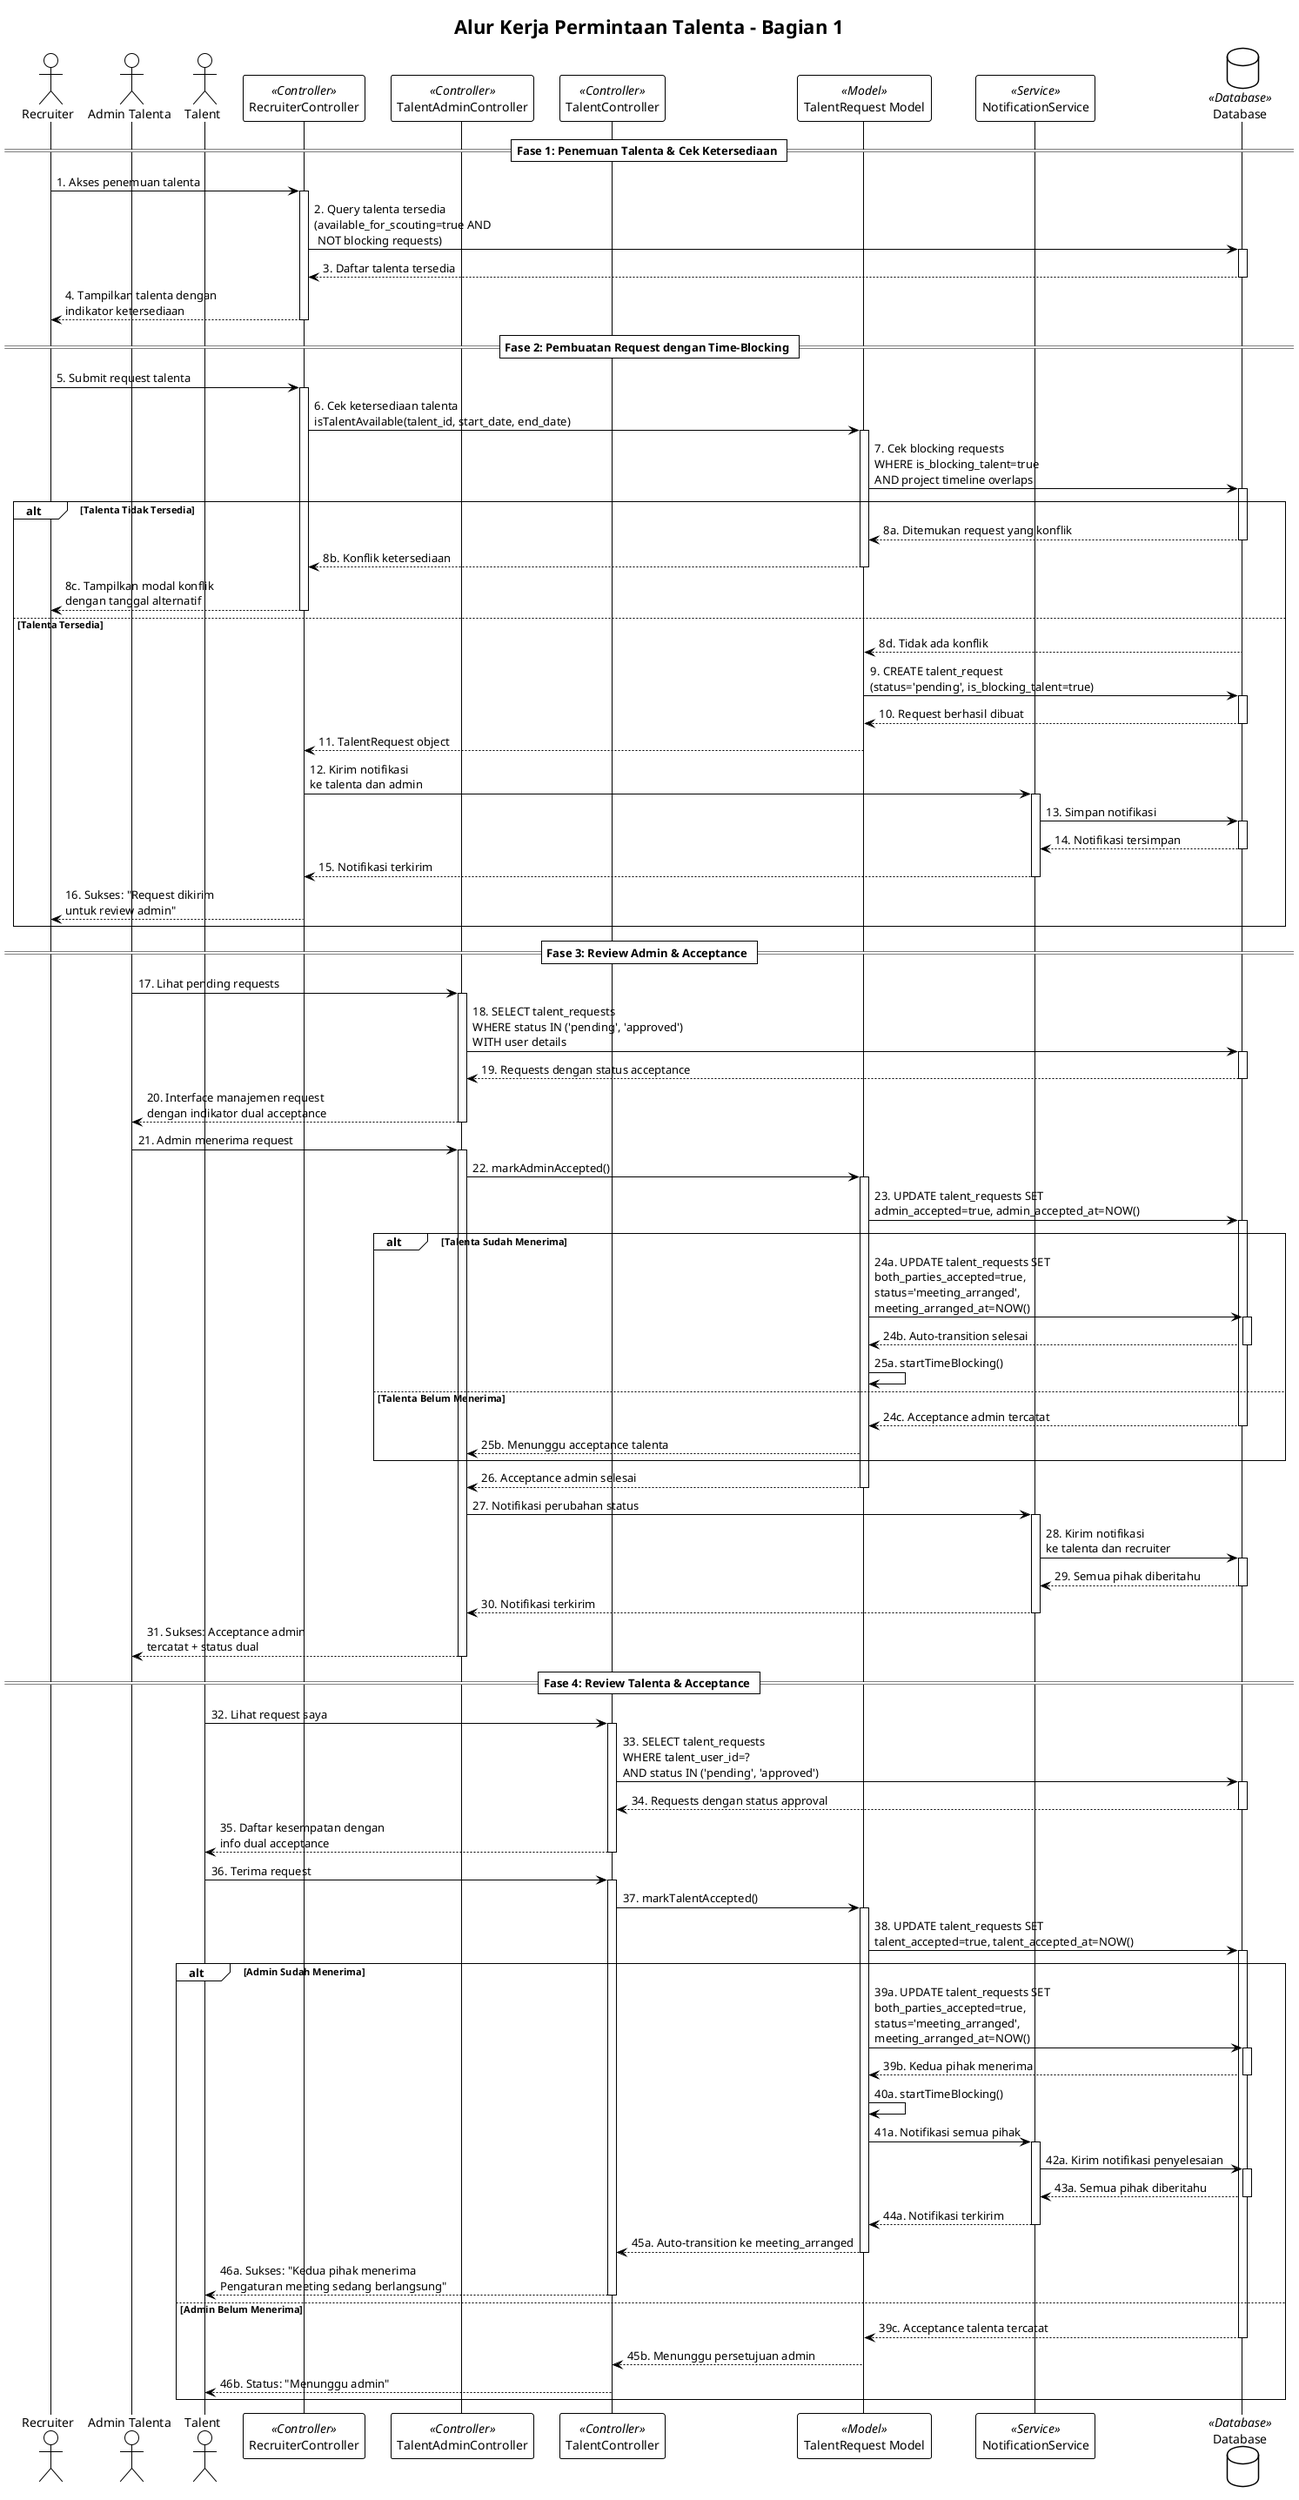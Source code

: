 @startuml Talent_Request_Workflow_Part1
!theme plain
skinparam monochrome true
skinparam shadowing false

title Alur Kerja Permintaan Talenta - Bagian 1

actor Recruiter
actor "Admin Talenta" as Admin
actor Talent
participant "RecruiterController" as RC << Controller >>
participant "TalentAdminController" as AC << Controller >>
participant "TalentController" as TC << Controller >>
participant "TalentRequest Model" as TR << Model >>
participant "NotificationService" as NS << Service >>
database "Database" as DB << Database >>

== Fase 1: Penemuan Talenta & Cek Ketersediaan ==
Recruiter -> RC: 1. Akses penemuan talenta
activate RC
RC -> DB: 2. Query talenta tersedia\n(available_for_scouting=true AND\n NOT blocking requests)
activate DB
DB --> RC: 3. Daftar talenta tersedia
deactivate DB
RC --> Recruiter: 4. Tampilkan talenta dengan\nindikator ketersediaan
deactivate RC

== Fase 2: Pembuatan Request dengan Time-Blocking ==
Recruiter -> RC: 5. Submit request talenta
activate RC

RC -> TR: 6. Cek ketersediaan talenta\nisTalentAvailable(talent_id, start_date, end_date)
activate TR
TR -> DB: 7. Cek blocking requests\nWHERE is_blocking_talent=true\nAND project timeline overlaps
activate DB
alt Talenta Tidak Tersedia
    DB --> TR: 8a. Ditemukan request yang konflik
    deactivate DB
    TR --> RC: 8b. Konflik ketersediaan
    deactivate TR
    RC --> Recruiter: 8c. Tampilkan modal konflik\ndengan tanggal alternatif
    deactivate RC
else Talenta Tersedia
    DB --> TR: 8d. Tidak ada konflik
    deactivate DB
    TR -> DB: 9. CREATE talent_request\n(status='pending', is_blocking_talent=true)
    activate DB
    DB --> TR: 10. Request berhasil dibuat
    deactivate DB
    TR --> RC: 11. TalentRequest object
    deactivate TR

    RC -> NS: 12. Kirim notifikasi\nke talenta dan admin
    activate NS
    NS -> DB: 13. Simpan notifikasi
    activate DB
    DB --> NS: 14. Notifikasi tersimpan
    deactivate DB
    NS --> RC: 15. Notifikasi terkirim
    deactivate NS

    RC --> Recruiter: 16. Sukses: "Request dikirim\nuntuk review admin"
    deactivate RC
end

== Fase 3: Review Admin & Acceptance ==
Admin -> AC: 17. Lihat pending requests
activate AC
AC -> DB: 18. SELECT talent_requests\nWHERE status IN ('pending', 'approved')\nWITH user details
activate DB
DB --> AC: 19. Requests dengan status acceptance
deactivate DB
AC --> Admin: 20. Interface manajemen request\ndengan indikator dual acceptance
deactivate AC

Admin -> AC: 21. Admin menerima request
activate AC
AC -> TR: 22. markAdminAccepted()
activate TR
TR -> DB: 23. UPDATE talent_requests SET\nadmin_accepted=true, admin_accepted_at=NOW()
activate DB

alt Talenta Sudah Menerima
    TR -> DB: 24a. UPDATE talent_requests SET\nboth_parties_accepted=true,\nstatus='meeting_arranged',\nmeeting_arranged_at=NOW()
    activate DB
    DB --> TR: 24b. Auto-transition selesai
    deactivate DB
    TR -> TR: 25a. startTimeBlocking()
else Talenta Belum Menerima
    DB --> TR: 24c. Acceptance admin tercatat
    deactivate DB
    TR --> AC: 25b. Menunggu acceptance talenta
end

TR --> AC: 26. Acceptance admin selesai
deactivate TR

AC -> NS: 27. Notifikasi perubahan status
activate NS
NS -> DB: 28. Kirim notifikasi\nke talenta dan recruiter
activate DB
DB --> NS: 29. Semua pihak diberitahu
deactivate DB
NS --> AC: 30. Notifikasi terkirim
deactivate NS

AC --> Admin: 31. Sukses: Acceptance admin\ntercatat + status dual
deactivate AC

== Fase 4: Review Talenta & Acceptance ==
Talent -> TC: 32. Lihat request saya
activate TC
TC -> DB: 33. SELECT talent_requests\nWHERE talent_user_id=?\nAND status IN ('pending', 'approved')
activate DB
DB --> TC: 34. Requests dengan status approval
deactivate DB
TC --> Talent: 35. Daftar kesempatan dengan\ninfo dual acceptance
deactivate TC

Talent -> TC: 36. Terima request
activate TC
TC -> TR: 37. markTalentAccepted()
activate TR
TR -> DB: 38. UPDATE talent_requests SET\ntalent_accepted=true, talent_accepted_at=NOW()
activate DB

alt Admin Sudah Menerima
    TR -> DB: 39a. UPDATE talent_requests SET\nboth_parties_accepted=true,\nstatus='meeting_arranged',\nmeeting_arranged_at=NOW()
    activate DB
    DB --> TR: 39b. Kedua pihak menerima
    deactivate DB

    TR -> TR: 40a. startTimeBlocking()

    TR -> NS: 41a. Notifikasi semua pihak
    activate NS
    NS -> DB: 42a. Kirim notifikasi penyelesaian
    activate DB
    DB --> NS: 43a. Semua pihak diberitahu
    deactivate DB
    NS --> TR: 44a. Notifikasi terkirim
    deactivate NS

    TR --> TC: 45a. Auto-transition ke meeting_arranged
    deactivate TR
    TC --> Talent: 46a. Sukses: "Kedua pihak menerima\nPengaturan meeting sedang berlangsung"
    deactivate TC

else Admin Belum Menerima
    DB --> TR: 39c. Acceptance talenta tercatat
    deactivate DB
    TR --> TC: 45b. Menunggu persetujuan admin
    deactivate TR
    TC --> Talent: 46b. Status: "Menunggu admin"
    deactivate TC
end

@enduml
